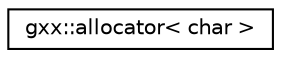 digraph "Graphical Class Hierarchy"
{
  edge [fontname="Helvetica",fontsize="10",labelfontname="Helvetica",labelfontsize="10"];
  node [fontname="Helvetica",fontsize="10",shape=record];
  rankdir="LR";
  Node1 [label="gxx::allocator\< char \>",height=0.2,width=0.4,color="black", fillcolor="white", style="filled",URL="$classgxx_1_1allocator.html"];
}
